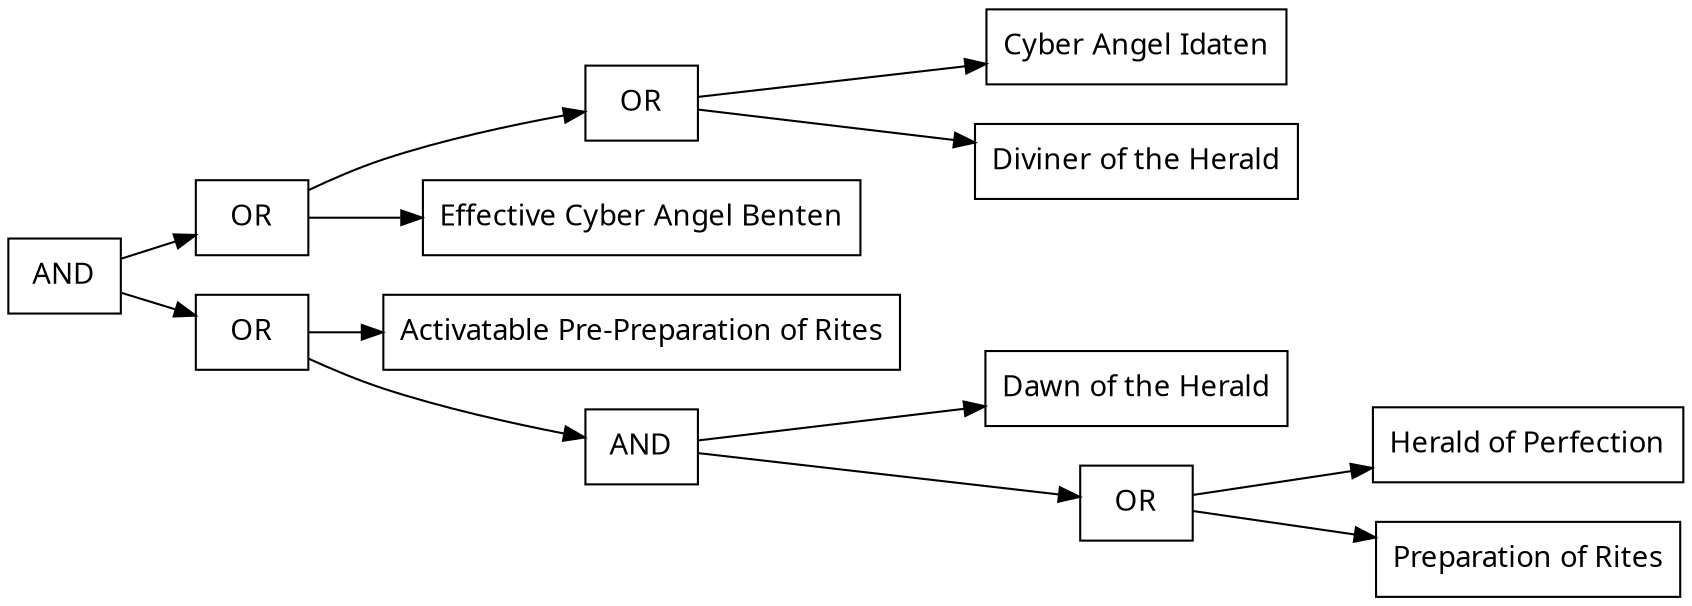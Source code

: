 digraph {
node [shape=record];
node [fontname=Sans];charset="UTF-8" splines=true splines=spline rankdir =LR
175[label="AND"];
175->168;
175->174;
168[label="OR"];
168->167;
168->24;
174[label="OR"];
174->85;
174->173;
167[label="OR"];
167->165;
167->166;
24[label="Effective Cyber Angel Benten"];
85[label="Activatable Pre-Preparation of Rites"];
173[label="AND"];
173->169;
173->172;
165[label="Cyber Angel Idaten"];
166[label="Diviner of the Herald"];
169[label="Dawn of the Herald"];
172[label="OR"];
172->170;
172->171;
170[label="Herald of Perfection"];
171[label="Preparation of Rites"];
}
